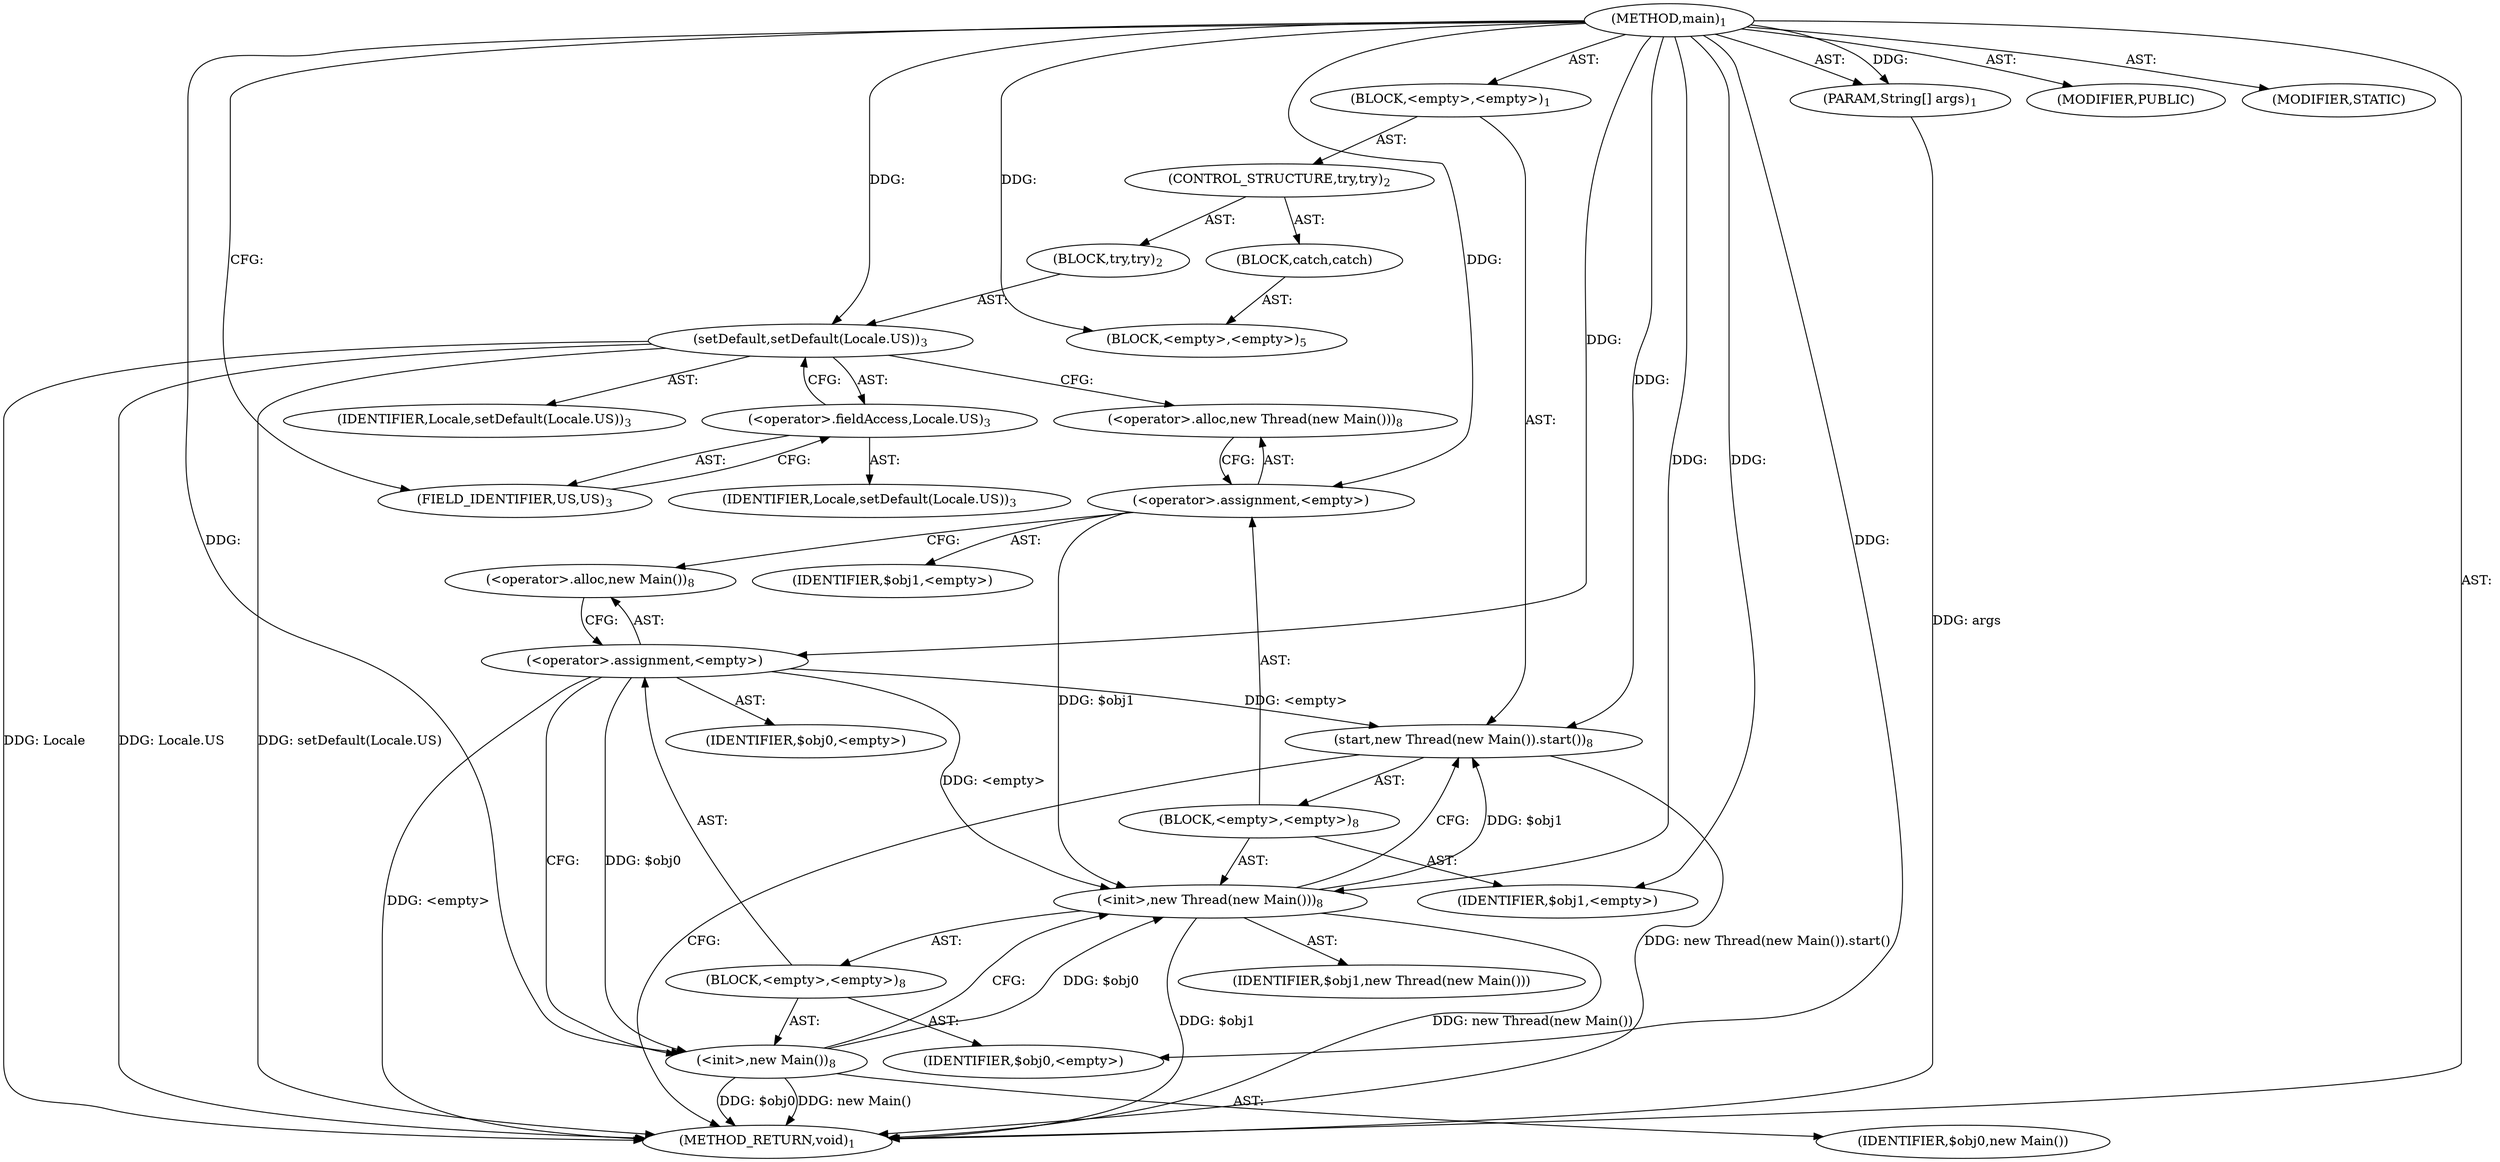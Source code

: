 digraph "main" {  
"17" [label = <(METHOD,main)<SUB>1</SUB>> ]
"18" [label = <(PARAM,String[] args)<SUB>1</SUB>> ]
"19" [label = <(BLOCK,&lt;empty&gt;,&lt;empty&gt;)<SUB>1</SUB>> ]
"20" [label = <(CONTROL_STRUCTURE,try,try)<SUB>2</SUB>> ]
"21" [label = <(BLOCK,try,try)<SUB>2</SUB>> ]
"22" [label = <(setDefault,setDefault(Locale.US))<SUB>3</SUB>> ]
"23" [label = <(IDENTIFIER,Locale,setDefault(Locale.US))<SUB>3</SUB>> ]
"24" [label = <(&lt;operator&gt;.fieldAccess,Locale.US)<SUB>3</SUB>> ]
"25" [label = <(IDENTIFIER,Locale,setDefault(Locale.US))<SUB>3</SUB>> ]
"26" [label = <(FIELD_IDENTIFIER,US,US)<SUB>3</SUB>> ]
"27" [label = <(BLOCK,catch,catch)> ]
"28" [label = <(BLOCK,&lt;empty&gt;,&lt;empty&gt;)<SUB>5</SUB>> ]
"29" [label = <(start,new Thread(new Main()).start())<SUB>8</SUB>> ]
"30" [label = <(BLOCK,&lt;empty&gt;,&lt;empty&gt;)<SUB>8</SUB>> ]
"31" [label = <(&lt;operator&gt;.assignment,&lt;empty&gt;)> ]
"32" [label = <(IDENTIFIER,$obj1,&lt;empty&gt;)> ]
"33" [label = <(&lt;operator&gt;.alloc,new Thread(new Main()))<SUB>8</SUB>> ]
"34" [label = <(&lt;init&gt;,new Thread(new Main()))<SUB>8</SUB>> ]
"35" [label = <(IDENTIFIER,$obj1,new Thread(new Main()))> ]
"36" [label = <(BLOCK,&lt;empty&gt;,&lt;empty&gt;)<SUB>8</SUB>> ]
"37" [label = <(&lt;operator&gt;.assignment,&lt;empty&gt;)> ]
"38" [label = <(IDENTIFIER,$obj0,&lt;empty&gt;)> ]
"39" [label = <(&lt;operator&gt;.alloc,new Main())<SUB>8</SUB>> ]
"40" [label = <(&lt;init&gt;,new Main())<SUB>8</SUB>> ]
"41" [label = <(IDENTIFIER,$obj0,new Main())> ]
"42" [label = <(IDENTIFIER,$obj0,&lt;empty&gt;)> ]
"43" [label = <(IDENTIFIER,$obj1,&lt;empty&gt;)> ]
"44" [label = <(MODIFIER,PUBLIC)> ]
"45" [label = <(MODIFIER,STATIC)> ]
"46" [label = <(METHOD_RETURN,void)<SUB>1</SUB>> ]
  "17" -> "18"  [ label = "AST: "] 
  "17" -> "19"  [ label = "AST: "] 
  "17" -> "44"  [ label = "AST: "] 
  "17" -> "45"  [ label = "AST: "] 
  "17" -> "46"  [ label = "AST: "] 
  "19" -> "20"  [ label = "AST: "] 
  "19" -> "29"  [ label = "AST: "] 
  "20" -> "21"  [ label = "AST: "] 
  "20" -> "27"  [ label = "AST: "] 
  "21" -> "22"  [ label = "AST: "] 
  "22" -> "23"  [ label = "AST: "] 
  "22" -> "24"  [ label = "AST: "] 
  "24" -> "25"  [ label = "AST: "] 
  "24" -> "26"  [ label = "AST: "] 
  "27" -> "28"  [ label = "AST: "] 
  "29" -> "30"  [ label = "AST: "] 
  "30" -> "31"  [ label = "AST: "] 
  "30" -> "34"  [ label = "AST: "] 
  "30" -> "43"  [ label = "AST: "] 
  "31" -> "32"  [ label = "AST: "] 
  "31" -> "33"  [ label = "AST: "] 
  "34" -> "35"  [ label = "AST: "] 
  "34" -> "36"  [ label = "AST: "] 
  "36" -> "37"  [ label = "AST: "] 
  "36" -> "40"  [ label = "AST: "] 
  "36" -> "42"  [ label = "AST: "] 
  "37" -> "38"  [ label = "AST: "] 
  "37" -> "39"  [ label = "AST: "] 
  "40" -> "41"  [ label = "AST: "] 
  "29" -> "46"  [ label = "CFG: "] 
  "22" -> "33"  [ label = "CFG: "] 
  "31" -> "39"  [ label = "CFG: "] 
  "34" -> "29"  [ label = "CFG: "] 
  "24" -> "22"  [ label = "CFG: "] 
  "33" -> "31"  [ label = "CFG: "] 
  "26" -> "24"  [ label = "CFG: "] 
  "37" -> "40"  [ label = "CFG: "] 
  "40" -> "34"  [ label = "CFG: "] 
  "39" -> "37"  [ label = "CFG: "] 
  "17" -> "26"  [ label = "CFG: "] 
  "18" -> "46"  [ label = "DDG: args"] 
  "22" -> "46"  [ label = "DDG: Locale"] 
  "22" -> "46"  [ label = "DDG: Locale.US"] 
  "22" -> "46"  [ label = "DDG: setDefault(Locale.US)"] 
  "34" -> "46"  [ label = "DDG: $obj1"] 
  "37" -> "46"  [ label = "DDG: &lt;empty&gt;"] 
  "40" -> "46"  [ label = "DDG: $obj0"] 
  "40" -> "46"  [ label = "DDG: new Main()"] 
  "34" -> "46"  [ label = "DDG: new Thread(new Main())"] 
  "29" -> "46"  [ label = "DDG: new Thread(new Main()).start()"] 
  "17" -> "18"  [ label = "DDG: "] 
  "37" -> "29"  [ label = "DDG: &lt;empty&gt;"] 
  "34" -> "29"  [ label = "DDG: $obj1"] 
  "17" -> "29"  [ label = "DDG: "] 
  "17" -> "28"  [ label = "DDG: "] 
  "17" -> "31"  [ label = "DDG: "] 
  "17" -> "43"  [ label = "DDG: "] 
  "17" -> "22"  [ label = "DDG: "] 
  "31" -> "34"  [ label = "DDG: $obj1"] 
  "17" -> "34"  [ label = "DDG: "] 
  "37" -> "34"  [ label = "DDG: &lt;empty&gt;"] 
  "40" -> "34"  [ label = "DDG: $obj0"] 
  "17" -> "37"  [ label = "DDG: "] 
  "17" -> "42"  [ label = "DDG: "] 
  "37" -> "40"  [ label = "DDG: $obj0"] 
  "17" -> "40"  [ label = "DDG: "] 
}
